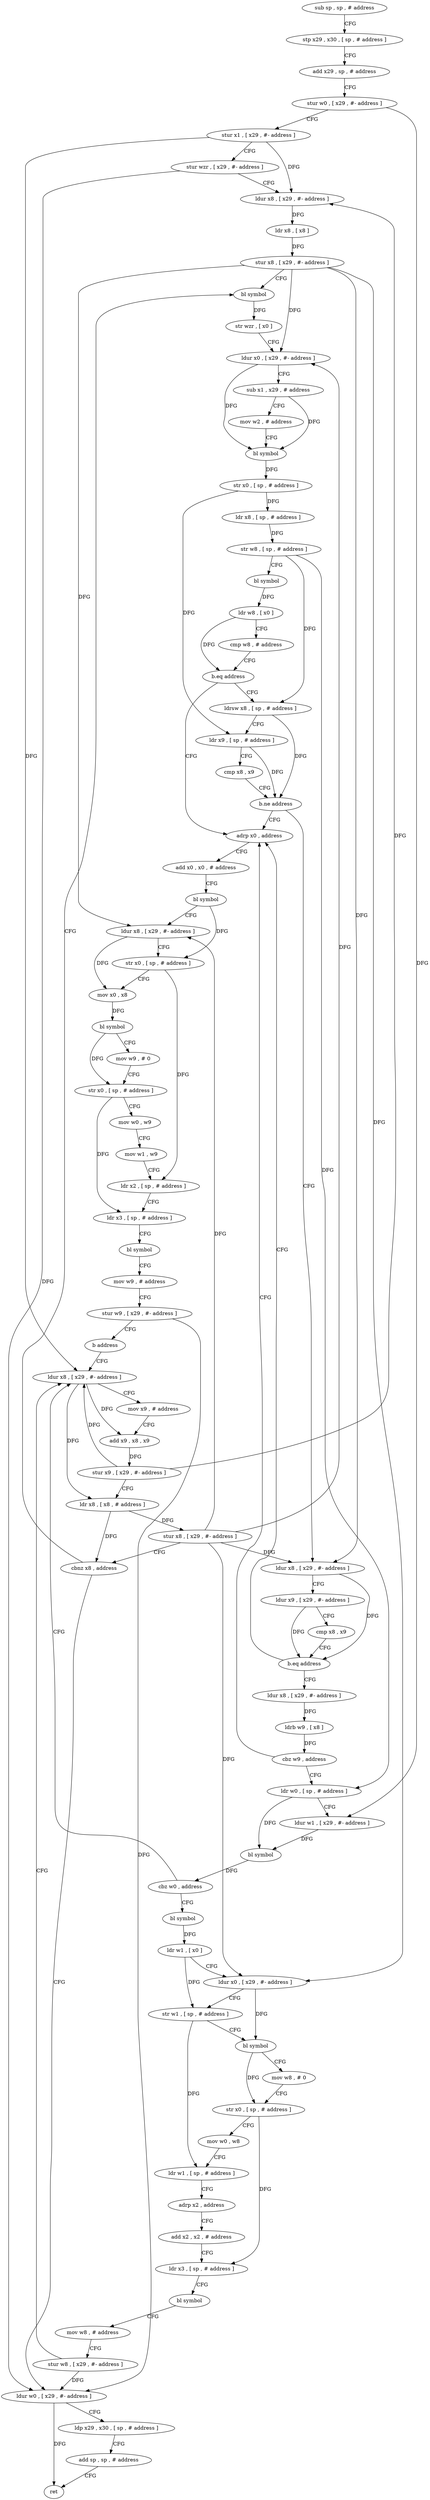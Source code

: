 digraph "func" {
"4202604" [label = "sub sp , sp , # address" ]
"4202608" [label = "stp x29 , x30 , [ sp , # address ]" ]
"4202612" [label = "add x29 , sp , # address" ]
"4202616" [label = "stur w0 , [ x29 , #- address ]" ]
"4202620" [label = "stur x1 , [ x29 , #- address ]" ]
"4202624" [label = "stur wzr , [ x29 , #- address ]" ]
"4202628" [label = "ldur x8 , [ x29 , #- address ]" ]
"4202632" [label = "ldr x8 , [ x8 ]" ]
"4202636" [label = "stur x8 , [ x29 , #- address ]" ]
"4202640" [label = "bl symbol" ]
"4202736" [label = "adrp x0 , address" ]
"4202740" [label = "add x0 , x0 , # address" ]
"4202744" [label = "bl symbol" ]
"4202748" [label = "ldur x8 , [ x29 , #- address ]" ]
"4202752" [label = "str x0 , [ sp , # address ]" ]
"4202756" [label = "mov x0 , x8" ]
"4202760" [label = "bl symbol" ]
"4202764" [label = "mov w9 , # 0" ]
"4202768" [label = "str x0 , [ sp , # address ]" ]
"4202772" [label = "mov w0 , w9" ]
"4202776" [label = "mov w1 , w9" ]
"4202780" [label = "ldr x2 , [ sp , # address ]" ]
"4202784" [label = "ldr x3 , [ sp , # address ]" ]
"4202788" [label = "bl symbol" ]
"4202792" [label = "mov w9 , # address" ]
"4202796" [label = "stur w9 , [ x29 , #- address ]" ]
"4202800" [label = "b address" ]
"4202880" [label = "ldur x8 , [ x29 , #- address ]" ]
"4202692" [label = "ldrsw x8 , [ sp , # address ]" ]
"4202696" [label = "ldr x9 , [ sp , # address ]" ]
"4202700" [label = "cmp x8 , x9" ]
"4202704" [label = "b.ne address" ]
"4202708" [label = "ldur x8 , [ x29 , #- address ]" ]
"4202884" [label = "mov x9 , # address" ]
"4202888" [label = "add x9 , x8 , x9" ]
"4202892" [label = "stur x9 , [ x29 , #- address ]" ]
"4202896" [label = "ldr x8 , [ x8 , # address ]" ]
"4202900" [label = "stur x8 , [ x29 , #- address ]" ]
"4202904" [label = "cbnz x8 , address" ]
"4202908" [label = "ldur w0 , [ x29 , #- address ]" ]
"4202712" [label = "ldur x9 , [ x29 , #- address ]" ]
"4202716" [label = "cmp x8 , x9" ]
"4202720" [label = "b.eq address" ]
"4202724" [label = "ldur x8 , [ x29 , #- address ]" ]
"4202644" [label = "str wzr , [ x0 ]" ]
"4202648" [label = "ldur x0 , [ x29 , #- address ]" ]
"4202652" [label = "sub x1 , x29 , # address" ]
"4202656" [label = "mov w2 , # address" ]
"4202660" [label = "bl symbol" ]
"4202664" [label = "str x0 , [ sp , # address ]" ]
"4202668" [label = "ldr x8 , [ sp , # address ]" ]
"4202672" [label = "str w8 , [ sp , # address ]" ]
"4202676" [label = "bl symbol" ]
"4202680" [label = "ldr w8 , [ x0 ]" ]
"4202684" [label = "cmp w8 , # address" ]
"4202688" [label = "b.eq address" ]
"4202912" [label = "ldp x29 , x30 , [ sp , # address ]" ]
"4202916" [label = "add sp , sp , # address" ]
"4202920" [label = "ret" ]
"4202728" [label = "ldrb w9 , [ x8 ]" ]
"4202732" [label = "cbz w9 , address" ]
"4202804" [label = "ldr w0 , [ sp , # address ]" ]
"4202808" [label = "ldur w1 , [ x29 , #- address ]" ]
"4202812" [label = "bl symbol" ]
"4202816" [label = "cbz w0 , address" ]
"4202820" [label = "bl symbol" ]
"4202824" [label = "ldr w1 , [ x0 ]" ]
"4202828" [label = "ldur x0 , [ x29 , #- address ]" ]
"4202832" [label = "str w1 , [ sp , # address ]" ]
"4202836" [label = "bl symbol" ]
"4202840" [label = "mov w8 , # 0" ]
"4202844" [label = "str x0 , [ sp , # address ]" ]
"4202848" [label = "mov w0 , w8" ]
"4202852" [label = "ldr w1 , [ sp , # address ]" ]
"4202856" [label = "adrp x2 , address" ]
"4202860" [label = "add x2 , x2 , # address" ]
"4202864" [label = "ldr x3 , [ sp , # address ]" ]
"4202868" [label = "bl symbol" ]
"4202872" [label = "mov w8 , # address" ]
"4202876" [label = "stur w8 , [ x29 , #- address ]" ]
"4202604" -> "4202608" [ label = "CFG" ]
"4202608" -> "4202612" [ label = "CFG" ]
"4202612" -> "4202616" [ label = "CFG" ]
"4202616" -> "4202620" [ label = "CFG" ]
"4202616" -> "4202808" [ label = "DFG" ]
"4202620" -> "4202624" [ label = "CFG" ]
"4202620" -> "4202628" [ label = "DFG" ]
"4202620" -> "4202880" [ label = "DFG" ]
"4202624" -> "4202628" [ label = "CFG" ]
"4202624" -> "4202908" [ label = "DFG" ]
"4202628" -> "4202632" [ label = "DFG" ]
"4202632" -> "4202636" [ label = "DFG" ]
"4202636" -> "4202640" [ label = "CFG" ]
"4202636" -> "4202648" [ label = "DFG" ]
"4202636" -> "4202748" [ label = "DFG" ]
"4202636" -> "4202708" [ label = "DFG" ]
"4202636" -> "4202828" [ label = "DFG" ]
"4202640" -> "4202644" [ label = "DFG" ]
"4202736" -> "4202740" [ label = "CFG" ]
"4202740" -> "4202744" [ label = "CFG" ]
"4202744" -> "4202748" [ label = "CFG" ]
"4202744" -> "4202752" [ label = "DFG" ]
"4202748" -> "4202752" [ label = "CFG" ]
"4202748" -> "4202756" [ label = "DFG" ]
"4202752" -> "4202756" [ label = "CFG" ]
"4202752" -> "4202780" [ label = "DFG" ]
"4202756" -> "4202760" [ label = "DFG" ]
"4202760" -> "4202764" [ label = "CFG" ]
"4202760" -> "4202768" [ label = "DFG" ]
"4202764" -> "4202768" [ label = "CFG" ]
"4202768" -> "4202772" [ label = "CFG" ]
"4202768" -> "4202784" [ label = "DFG" ]
"4202772" -> "4202776" [ label = "CFG" ]
"4202776" -> "4202780" [ label = "CFG" ]
"4202780" -> "4202784" [ label = "CFG" ]
"4202784" -> "4202788" [ label = "CFG" ]
"4202788" -> "4202792" [ label = "CFG" ]
"4202792" -> "4202796" [ label = "CFG" ]
"4202796" -> "4202800" [ label = "CFG" ]
"4202796" -> "4202908" [ label = "DFG" ]
"4202800" -> "4202880" [ label = "CFG" ]
"4202880" -> "4202884" [ label = "CFG" ]
"4202880" -> "4202888" [ label = "DFG" ]
"4202880" -> "4202896" [ label = "DFG" ]
"4202692" -> "4202696" [ label = "CFG" ]
"4202692" -> "4202704" [ label = "DFG" ]
"4202696" -> "4202700" [ label = "CFG" ]
"4202696" -> "4202704" [ label = "DFG" ]
"4202700" -> "4202704" [ label = "CFG" ]
"4202704" -> "4202736" [ label = "CFG" ]
"4202704" -> "4202708" [ label = "CFG" ]
"4202708" -> "4202712" [ label = "CFG" ]
"4202708" -> "4202720" [ label = "DFG" ]
"4202884" -> "4202888" [ label = "CFG" ]
"4202888" -> "4202892" [ label = "DFG" ]
"4202892" -> "4202896" [ label = "CFG" ]
"4202892" -> "4202628" [ label = "DFG" ]
"4202892" -> "4202880" [ label = "DFG" ]
"4202896" -> "4202900" [ label = "DFG" ]
"4202896" -> "4202904" [ label = "DFG" ]
"4202900" -> "4202904" [ label = "CFG" ]
"4202900" -> "4202648" [ label = "DFG" ]
"4202900" -> "4202748" [ label = "DFG" ]
"4202900" -> "4202708" [ label = "DFG" ]
"4202900" -> "4202828" [ label = "DFG" ]
"4202904" -> "4202640" [ label = "CFG" ]
"4202904" -> "4202908" [ label = "CFG" ]
"4202908" -> "4202912" [ label = "CFG" ]
"4202908" -> "4202920" [ label = "DFG" ]
"4202712" -> "4202716" [ label = "CFG" ]
"4202712" -> "4202720" [ label = "DFG" ]
"4202716" -> "4202720" [ label = "CFG" ]
"4202720" -> "4202736" [ label = "CFG" ]
"4202720" -> "4202724" [ label = "CFG" ]
"4202724" -> "4202728" [ label = "DFG" ]
"4202644" -> "4202648" [ label = "CFG" ]
"4202648" -> "4202652" [ label = "CFG" ]
"4202648" -> "4202660" [ label = "DFG" ]
"4202652" -> "4202656" [ label = "CFG" ]
"4202652" -> "4202660" [ label = "DFG" ]
"4202656" -> "4202660" [ label = "CFG" ]
"4202660" -> "4202664" [ label = "DFG" ]
"4202664" -> "4202668" [ label = "DFG" ]
"4202664" -> "4202696" [ label = "DFG" ]
"4202668" -> "4202672" [ label = "DFG" ]
"4202672" -> "4202676" [ label = "CFG" ]
"4202672" -> "4202692" [ label = "DFG" ]
"4202672" -> "4202804" [ label = "DFG" ]
"4202676" -> "4202680" [ label = "DFG" ]
"4202680" -> "4202684" [ label = "CFG" ]
"4202680" -> "4202688" [ label = "DFG" ]
"4202684" -> "4202688" [ label = "CFG" ]
"4202688" -> "4202736" [ label = "CFG" ]
"4202688" -> "4202692" [ label = "CFG" ]
"4202912" -> "4202916" [ label = "CFG" ]
"4202916" -> "4202920" [ label = "CFG" ]
"4202728" -> "4202732" [ label = "DFG" ]
"4202732" -> "4202804" [ label = "CFG" ]
"4202732" -> "4202736" [ label = "CFG" ]
"4202804" -> "4202808" [ label = "CFG" ]
"4202804" -> "4202812" [ label = "DFG" ]
"4202808" -> "4202812" [ label = "DFG" ]
"4202812" -> "4202816" [ label = "DFG" ]
"4202816" -> "4202880" [ label = "CFG" ]
"4202816" -> "4202820" [ label = "CFG" ]
"4202820" -> "4202824" [ label = "DFG" ]
"4202824" -> "4202828" [ label = "CFG" ]
"4202824" -> "4202832" [ label = "DFG" ]
"4202828" -> "4202832" [ label = "CFG" ]
"4202828" -> "4202836" [ label = "DFG" ]
"4202832" -> "4202836" [ label = "CFG" ]
"4202832" -> "4202852" [ label = "DFG" ]
"4202836" -> "4202840" [ label = "CFG" ]
"4202836" -> "4202844" [ label = "DFG" ]
"4202840" -> "4202844" [ label = "CFG" ]
"4202844" -> "4202848" [ label = "CFG" ]
"4202844" -> "4202864" [ label = "DFG" ]
"4202848" -> "4202852" [ label = "CFG" ]
"4202852" -> "4202856" [ label = "CFG" ]
"4202856" -> "4202860" [ label = "CFG" ]
"4202860" -> "4202864" [ label = "CFG" ]
"4202864" -> "4202868" [ label = "CFG" ]
"4202868" -> "4202872" [ label = "CFG" ]
"4202872" -> "4202876" [ label = "CFG" ]
"4202876" -> "4202880" [ label = "CFG" ]
"4202876" -> "4202908" [ label = "DFG" ]
}

